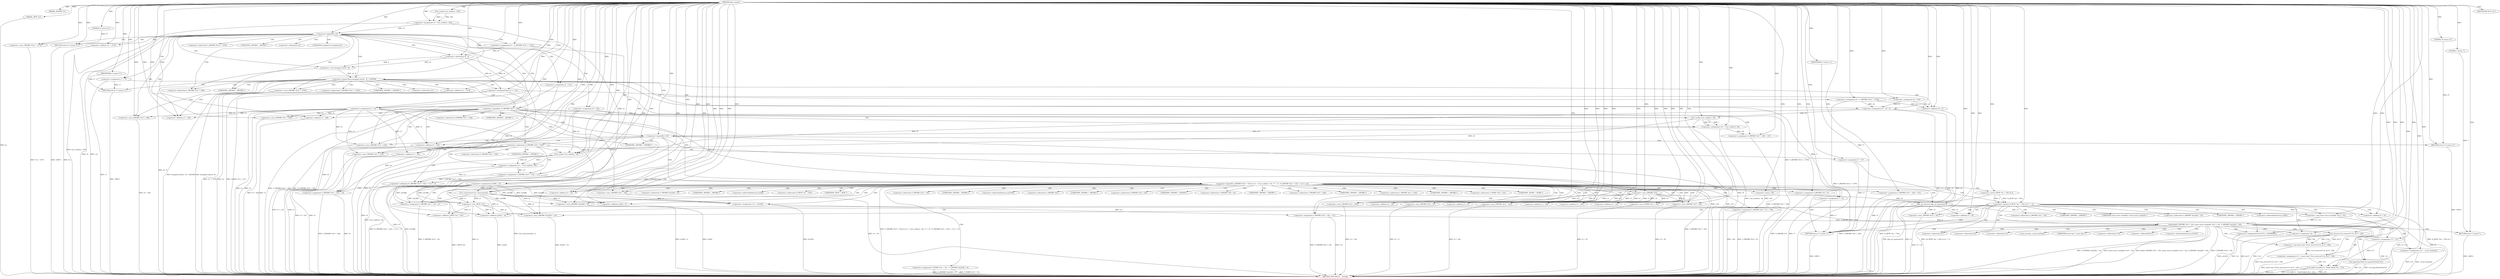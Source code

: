 digraph tftp_connect {  
"1000114" [label = "(METHOD,tftp_connect)" ]
"1000405" [label = "(METHOD_RETURN,int __fastcall)" ]
"1000115" [label = "(PARAM,_DWORD *a1)" ]
"1000116" [label = "(PARAM,_BYTE *a2)" ]
"1000131" [label = "(<operator>.assignment,v4 = Curl_ccalloc(1, 336))" ]
"1000133" [label = "(Curl_ccalloc,Curl_ccalloc(1, 336))" ]
"1000136" [label = "(<operator>.assignment,a1[188] = v4)" ]
"1000142" [label = "(<operator>.logicalNot,!v4)" ]
"1000144" [label = "(RETURN,return 27;,return 27;)" ]
"1000145" [label = "(LITERAL,27,return 27;)" ]
"1000146" [label = "(<operator>.assignment,v5 = v4)" ]
"1000149" [label = "(<operator>.assignment,v6 = *(_DWORD *)(*a1 + 1576))" ]
"1000152" [label = "(<operator>.cast,(_DWORD *)(*a1 + 1576))" ]
"1000154" [label = "(<operator>.addition,*a1 + 1576)" ]
"1000159" [label = "(IDENTIFIER,v6,if ( v6 ))" ]
"1000161" [label = "(<operator>.assignment,v7 = 71)" ]
"1000165" [label = "(<operator>.greaterThan,(unsigned int)(v6 - 8) > 0xFFB0)" ]
"1000166" [label = "(<operator>.cast,(unsigned int)(v6 - 8))" ]
"1000168" [label = "(<operator>.subtraction,v6 - 8)" ]
"1000172" [label = "(RETURN,return v7;,return v7;)" ]
"1000173" [label = "(IDENTIFIER,v7,return v7;)" ]
"1000174" [label = "(<operator>.assignment,v8 = *(_DWORD *)(*a1 + 1576))" ]
"1000177" [label = "(<operator>.cast,(_DWORD *)(*a1 + 1576))" ]
"1000179" [label = "(<operator>.addition,*a1 + 1576)" ]
"1000184" [label = "(<operator>.lessEqualsThan,v6 <= 512)" ]
"1000187" [label = "(<operator>.assignment,v8 = 512)" ]
"1000190" [label = "(<operator>.assignment,v9 = v8 + 4)" ]
"1000192" [label = "(<operator>.addition,v8 + 4)" ]
"1000197" [label = "(<operator>.assignment,v9 = 516)" ]
"1000200" [label = "(<operator>.assignment,v6 = 512)" ]
"1000204" [label = "(<operator>.logicalNot,!*(_DWORD *)(v5 + 328))" ]
"1000206" [label = "(<operator>.cast,(_DWORD *)(v5 + 328))" ]
"1000208" [label = "(<operator>.addition,v5 + 328)" ]
"1000212" [label = "(<operator>.assignment,v10 = Curl_ccalloc(1, v9))" ]
"1000214" [label = "(Curl_ccalloc,Curl_ccalloc(1, v9))" ]
"1000217" [label = "(<operator>.assignment,*(_DWORD *)(v5 + 328) = v10)" ]
"1000219" [label = "(<operator>.cast,(_DWORD *)(v5 + 328))" ]
"1000221" [label = "(<operator>.addition,v5 + 328)" ]
"1000226" [label = "(<operator>.logicalNot,!v10)" ]
"1000228" [label = "(RETURN,return 27;,return 27;)" ]
"1000229" [label = "(LITERAL,27,return 27;)" ]
"1000231" [label = "(<operator>.logicalOr,*(_DWORD *)(v5 + 332) || (v11 = Curl_ccalloc(1, v9), v7 = 27, (*(_DWORD *)(v5 + 332) = v11) != 0))" ]
"1000233" [label = "(<operator>.cast,(_DWORD *)(v5 + 332))" ]
"1000235" [label = "(<operator>.addition,v5 + 332)" ]
"1000239" [label = "(<operator>.assignment,v11 = Curl_ccalloc(1, v9))" ]
"1000241" [label = "(Curl_ccalloc,Curl_ccalloc(1, v9))" ]
"1000245" [label = "(<operator>.assignment,v7 = 27)" ]
"1000248" [label = "(<operator>.notEquals,(*(_DWORD *)(v5 + 332) = v11) != 0)" ]
"1000249" [label = "(<operator>.assignment,*(_DWORD *)(v5 + 332) = v11)" ]
"1000251" [label = "(<operator>.cast,(_DWORD *)(v5 + 332))" ]
"1000253" [label = "(<operator>.addition,v5 + 332)" ]
"1000259" [label = "(Curl_conncontrol,Curl_conncontrol(a1, 1))" ]
"1000262" [label = "(<operator>.assignment,*(_DWORD *)(v5 + 16) = a1)" ]
"1000264" [label = "(<operator>.cast,(_DWORD *)(v5 + 16))" ]
"1000266" [label = "(<operator>.addition,v5 + 16)" ]
"1000270" [label = "(<operator>.assignment,v7 = 0)" ]
"1000273" [label = "(<operator>.assignment,v12 = a1[105])" ]
"1000278" [label = "(<operator>.assignment,*(_DWORD *)v5 = 0)" ]
"1000280" [label = "(<operator>.cast,(_DWORD *)v5)" ]
"1000284" [label = "(<operator>.assignment,*(_DWORD *)(v5 + 20) = v12)" ]
"1000286" [label = "(<operator>.cast,(_DWORD *)(v5 + 20))" ]
"1000288" [label = "(<operator>.addition,v5 + 20)" ]
"1000292" [label = "(<operator>.assignment,*(_DWORD *)(v5 + 8) = -100)" ]
"1000294" [label = "(<operator>.cast,(_DWORD *)(v5 + 8))" ]
"1000296" [label = "(<operator>.addition,v5 + 8)" ]
"1000299" [label = "(<operator>.minus,-100)" ]
"1000301" [label = "(<operator>.assignment,*(_DWORD *)(v5 + 320) = 512)" ]
"1000303" [label = "(<operator>.cast,(_DWORD *)(v5 + 320))" ]
"1000305" [label = "(<operator>.addition,v5 + 320)" ]
"1000309" [label = "(<operator>.assignment,*(_DWORD *)(v5 + 324) = v6)" ]
"1000311" [label = "(<operator>.cast,(_DWORD *)(v5 + 324))" ]
"1000313" [label = "(<operator>.addition,v5 + 324)" ]
"1000317" [label = "(<operator>.assignment,*(_WORD *)(v5 + 52) = *(_DWORD *)(a1[20] + 4))" ]
"1000319" [label = "(<operator>.cast,(_WORD *)(v5 + 52))" ]
"1000321" [label = "(<operator>.addition,v5 + 52)" ]
"1000325" [label = "(<operator>.cast,(_DWORD *)(a1[20] + 4))" ]
"1000327" [label = "(<operator>.addition,a1[20] + 4)" ]
"1000332" [label = "(tftp_set_timeouts,tftp_set_timeouts(v5))" ]
"1000335" [label = "(<operator>.equals,(*((_BYTE *)a1 + 591) & 2) == 0)" ]
"1000336" [label = "(<operator>.and,*((_BYTE *)a1 + 591) & 2)" ]
"1000338" [label = "(<operator>.addition,(_BYTE *)a1 + 591)" ]
"1000339" [label = "(<operator>.cast,(_BYTE *)a1)" ]
"1000347" [label = "(bind,bind(*(_DWORD *)(v5 + 20), (const struct sockaddr *)(v5 + 52), *(_DWORD *)(a1[20] + 16)))" ]
"1000349" [label = "(<operator>.cast,(_DWORD *)(v5 + 20))" ]
"1000351" [label = "(<operator>.addition,v5 + 20)" ]
"1000354" [label = "(<operator>.cast,(const struct sockaddr *)(v5 + 52))" ]
"1000356" [label = "(<operator>.addition,v5 + 52)" ]
"1000360" [label = "(<operator>.cast,(_DWORD *)(a1[20] + 16))" ]
"1000362" [label = "(<operator>.addition,a1[20] + 16)" ]
"1000368" [label = "(<operator>.assignment,v13 = *a1)" ]
"1000372" [label = "(<operator>.assignment,v14 = _errno_location())" ]
"1000375" [label = "(<operator>.assignment,v15 = (const char *)Curl_strerror(*v14, &v17, 128))" ]
"1000377" [label = "(<operator>.cast,(const char *)Curl_strerror(*v14, &v17, 128))" ]
"1000379" [label = "(Curl_strerror,Curl_strerror(*v14, &v17, 128))" ]
"1000385" [label = "(Curl_failf,Curl_failf(v13, \"bind() failed; %s\", v15))" ]
"1000389" [label = "(RETURN,return 7;,return 7;)" ]
"1000390" [label = "(LITERAL,7,return 7;)" ]
"1000391" [label = "(<operators>.assignmentOr,a1[147] |= 0x2000000u)" ]
"1000396" [label = "(Curl_pgrsStartNow,Curl_pgrsStartNow(*a1))" ]
"1000399" [label = "(<operator>.assignment,*a2 = 1)" ]
"1000403" [label = "(RETURN,return v7;,return v7;)" ]
"1000404" [label = "(IDENTIFIER,v7,return v7;)" ]
"1000151" [label = "(<operator>.indirection,*(_DWORD *)(*a1 + 1576))" ]
"1000153" [label = "(UNKNOWN,_DWORD *,_DWORD *)" ]
"1000155" [label = "(<operator>.indirection,*a1)" ]
"1000167" [label = "(UNKNOWN,unsigned int,unsigned int)" ]
"1000176" [label = "(<operator>.indirection,*(_DWORD *)(*a1 + 1576))" ]
"1000178" [label = "(UNKNOWN,_DWORD *,_DWORD *)" ]
"1000180" [label = "(<operator>.indirection,*a1)" ]
"1000205" [label = "(<operator>.indirection,*(_DWORD *)(v5 + 328))" ]
"1000207" [label = "(UNKNOWN,_DWORD *,_DWORD *)" ]
"1000218" [label = "(<operator>.indirection,*(_DWORD *)(v5 + 328))" ]
"1000220" [label = "(UNKNOWN,_DWORD *,_DWORD *)" ]
"1000232" [label = "(<operator>.indirection,*(_DWORD *)(v5 + 332))" ]
"1000234" [label = "(UNKNOWN,_DWORD *,_DWORD *)" ]
"1000250" [label = "(<operator>.indirection,*(_DWORD *)(v5 + 332))" ]
"1000252" [label = "(UNKNOWN,_DWORD *,_DWORD *)" ]
"1000263" [label = "(<operator>.indirection,*(_DWORD *)(v5 + 16))" ]
"1000265" [label = "(UNKNOWN,_DWORD *,_DWORD *)" ]
"1000275" [label = "(<operator>.indirectIndexAccess,a1[105])" ]
"1000279" [label = "(<operator>.indirection,*(_DWORD *)v5)" ]
"1000281" [label = "(UNKNOWN,_DWORD *,_DWORD *)" ]
"1000285" [label = "(<operator>.indirection,*(_DWORD *)(v5 + 20))" ]
"1000287" [label = "(UNKNOWN,_DWORD *,_DWORD *)" ]
"1000293" [label = "(<operator>.indirection,*(_DWORD *)(v5 + 8))" ]
"1000295" [label = "(UNKNOWN,_DWORD *,_DWORD *)" ]
"1000302" [label = "(<operator>.indirection,*(_DWORD *)(v5 + 320))" ]
"1000304" [label = "(UNKNOWN,_DWORD *,_DWORD *)" ]
"1000310" [label = "(<operator>.indirection,*(_DWORD *)(v5 + 324))" ]
"1000312" [label = "(UNKNOWN,_DWORD *,_DWORD *)" ]
"1000318" [label = "(<operator>.indirection,*(_WORD *)(v5 + 52))" ]
"1000320" [label = "(UNKNOWN,_WORD *,_WORD *)" ]
"1000324" [label = "(<operator>.indirection,*(_DWORD *)(a1[20] + 4))" ]
"1000326" [label = "(UNKNOWN,_DWORD *,_DWORD *)" ]
"1000328" [label = "(<operator>.indirectIndexAccess,a1[20])" ]
"1000337" [label = "(<operator>.indirection,*((_BYTE *)a1 + 591))" ]
"1000340" [label = "(UNKNOWN,_BYTE *,_BYTE *)" ]
"1000348" [label = "(<operator>.indirection,*(_DWORD *)(v5 + 20))" ]
"1000350" [label = "(UNKNOWN,_DWORD *,_DWORD *)" ]
"1000355" [label = "(UNKNOWN,const struct sockaddr *,const struct sockaddr *)" ]
"1000359" [label = "(<operator>.indirection,*(_DWORD *)(a1[20] + 16))" ]
"1000361" [label = "(UNKNOWN,_DWORD *,_DWORD *)" ]
"1000363" [label = "(<operator>.indirectIndexAccess,a1[20])" ]
"1000370" [label = "(<operator>.indirection,*a1)" ]
"1000374" [label = "(_errno_location,_errno_location())" ]
"1000378" [label = "(UNKNOWN,const char *,const char *)" ]
"1000380" [label = "(<operator>.indirection,*v14)" ]
"1000382" [label = "(<operator>.addressOf,&v17)" ]
"1000392" [label = "(<operator>.indirectIndexAccess,a1[147])" ]
"1000397" [label = "(<operator>.indirection,*a1)" ]
"1000400" [label = "(<operator>.indirection,*a2)" ]
  "1000335" -> "1000405"  [ label = "DDG: (*((_BYTE *)a1 + 591) & 2) == 0"] 
  "1000292" -> "1000405"  [ label = "DDG: *(_DWORD *)(v5 + 8)"] 
  "1000206" -> "1000405"  [ label = "DDG: v5 + 328"] 
  "1000325" -> "1000405"  [ label = "DDG: a1[20] + 4"] 
  "1000241" -> "1000405"  [ label = "DDG: v9"] 
  "1000217" -> "1000405"  [ label = "DDG: *(_DWORD *)(v5 + 328)"] 
  "1000142" -> "1000405"  [ label = "DDG: v4"] 
  "1000372" -> "1000405"  [ label = "DDG: _errno_location()"] 
  "1000204" -> "1000405"  [ label = "DDG: *(_DWORD *)(v5 + 328)"] 
  "1000347" -> "1000405"  [ label = "DDG: *(_DWORD *)(v5 + 20)"] 
  "1000309" -> "1000405"  [ label = "DDG: v6"] 
  "1000190" -> "1000405"  [ label = "DDG: v9"] 
  "1000165" -> "1000405"  [ label = "DDG: (unsigned int)(v6 - 8)"] 
  "1000259" -> "1000405"  [ label = "DDG: Curl_conncontrol(a1, 1)"] 
  "1000319" -> "1000405"  [ label = "DDG: v5 + 52"] 
  "1000336" -> "1000405"  [ label = "DDG: *((_BYTE *)a1 + 591)"] 
  "1000349" -> "1000405"  [ label = "DDG: v5 + 20"] 
  "1000142" -> "1000405"  [ label = "DDG: !v4"] 
  "1000184" -> "1000405"  [ label = "DDG: v6 <= 512"] 
  "1000245" -> "1000405"  [ label = "DDG: v7"] 
  "1000311" -> "1000405"  [ label = "DDG: v5 + 324"] 
  "1000391" -> "1000405"  [ label = "DDG: a1[147]"] 
  "1000219" -> "1000405"  [ label = "DDG: v5 + 328"] 
  "1000379" -> "1000405"  [ label = "DDG: *v14"] 
  "1000249" -> "1000405"  [ label = "DDG: v11"] 
  "1000136" -> "1000405"  [ label = "DDG: a1[188]"] 
  "1000354" -> "1000405"  [ label = "DDG: v5 + 52"] 
  "1000294" -> "1000405"  [ label = "DDG: v5 + 8"] 
  "1000379" -> "1000405"  [ label = "DDG: &v17"] 
  "1000368" -> "1000405"  [ label = "DDG: *a1"] 
  "1000212" -> "1000405"  [ label = "DDG: Curl_ccalloc(1, v9)"] 
  "1000264" -> "1000405"  [ label = "DDG: v5 + 16"] 
  "1000226" -> "1000405"  [ label = "DDG: v10"] 
  "1000399" -> "1000405"  [ label = "DDG: *a2"] 
  "1000226" -> "1000405"  [ label = "DDG: !v10"] 
  "1000239" -> "1000405"  [ label = "DDG: Curl_ccalloc(1, v9)"] 
  "1000301" -> "1000405"  [ label = "DDG: *(_DWORD *)(v5 + 320)"] 
  "1000131" -> "1000405"  [ label = "DDG: Curl_ccalloc(1, 336)"] 
  "1000339" -> "1000405"  [ label = "DDG: a1"] 
  "1000179" -> "1000405"  [ label = "DDG: *a1"] 
  "1000204" -> "1000405"  [ label = "DDG: !*(_DWORD *)(v5 + 328)"] 
  "1000146" -> "1000405"  [ label = "DDG: v4"] 
  "1000251" -> "1000405"  [ label = "DDG: v5 + 332"] 
  "1000309" -> "1000405"  [ label = "DDG: *(_DWORD *)(v5 + 324)"] 
  "1000146" -> "1000405"  [ label = "DDG: v5"] 
  "1000235" -> "1000405"  [ label = "DDG: v5"] 
  "1000154" -> "1000405"  [ label = "DDG: *a1"] 
  "1000116" -> "1000405"  [ label = "DDG: a2"] 
  "1000385" -> "1000405"  [ label = "DDG: Curl_failf(v13, \"bind() failed; %s\", v15)"] 
  "1000270" -> "1000405"  [ label = "DDG: v7"] 
  "1000262" -> "1000405"  [ label = "DDG: *(_DWORD *)(v5 + 16)"] 
  "1000286" -> "1000405"  [ label = "DDG: v5 + 20"] 
  "1000231" -> "1000405"  [ label = "DDG: *(_DWORD *)(v5 + 332)"] 
  "1000184" -> "1000405"  [ label = "DDG: v6"] 
  "1000347" -> "1000405"  [ label = "DDG: *(_DWORD *)(a1[20] + 16)"] 
  "1000221" -> "1000405"  [ label = "DDG: v5"] 
  "1000192" -> "1000405"  [ label = "DDG: v8"] 
  "1000278" -> "1000405"  [ label = "DDG: *(_DWORD *)v5"] 
  "1000273" -> "1000405"  [ label = "DDG: a1[105]"] 
  "1000377" -> "1000405"  [ label = "DDG: Curl_strerror(*v14, &v17, 128)"] 
  "1000248" -> "1000405"  [ label = "DDG: (*(_DWORD *)(v5 + 332) = v11) != 0"] 
  "1000284" -> "1000405"  [ label = "DDG: v12"] 
  "1000197" -> "1000405"  [ label = "DDG: v9"] 
  "1000332" -> "1000405"  [ label = "DDG: tftp_set_timeouts(v5)"] 
  "1000231" -> "1000405"  [ label = "DDG: *(_DWORD *)(v5 + 332) || (v11 = Curl_ccalloc(1, v9), v7 = 27, (*(_DWORD *)(v5 + 332) = v11) != 0)"] 
  "1000385" -> "1000405"  [ label = "DDG: v15"] 
  "1000190" -> "1000405"  [ label = "DDG: v8 + 4"] 
  "1000327" -> "1000405"  [ label = "DDG: a1[20]"] 
  "1000335" -> "1000405"  [ label = "DDG: *((_BYTE *)a1 + 591) & 2"] 
  "1000200" -> "1000405"  [ label = "DDG: v6"] 
  "1000375" -> "1000405"  [ label = "DDG: (const char *)Curl_strerror(*v14, &v17, 128)"] 
  "1000174" -> "1000405"  [ label = "DDG: *(_DWORD *)(*a1 + 1576)"] 
  "1000292" -> "1000405"  [ label = "DDG: -100"] 
  "1000168" -> "1000405"  [ label = "DDG: v6"] 
  "1000338" -> "1000405"  [ label = "DDG: (_BYTE *)a1"] 
  "1000396" -> "1000405"  [ label = "DDG: Curl_pgrsStartNow(*a1)"] 
  "1000177" -> "1000405"  [ label = "DDG: *a1 + 1576"] 
  "1000347" -> "1000405"  [ label = "DDG: (const struct sockaddr *)(v5 + 52)"] 
  "1000347" -> "1000405"  [ label = "DDG: bind(*(_DWORD *)(v5 + 20), (const struct sockaddr *)(v5 + 52), *(_DWORD *)(a1[20] + 16))"] 
  "1000362" -> "1000405"  [ label = "DDG: a1[20]"] 
  "1000214" -> "1000405"  [ label = "DDG: v9"] 
  "1000396" -> "1000405"  [ label = "DDG: *a1"] 
  "1000303" -> "1000405"  [ label = "DDG: v5 + 320"] 
  "1000356" -> "1000405"  [ label = "DDG: v5"] 
  "1000253" -> "1000405"  [ label = "DDG: v5"] 
  "1000317" -> "1000405"  [ label = "DDG: *(_WORD *)(v5 + 52)"] 
  "1000372" -> "1000405"  [ label = "DDG: v14"] 
  "1000152" -> "1000405"  [ label = "DDG: *a1 + 1576"] 
  "1000317" -> "1000405"  [ label = "DDG: *(_DWORD *)(a1[20] + 4)"] 
  "1000166" -> "1000405"  [ label = "DDG: v6 - 8"] 
  "1000360" -> "1000405"  [ label = "DDG: a1[20] + 16"] 
  "1000385" -> "1000405"  [ label = "DDG: v13"] 
  "1000165" -> "1000405"  [ label = "DDG: (unsigned int)(v6 - 8) > 0xFFB0"] 
  "1000161" -> "1000405"  [ label = "DDG: v7"] 
  "1000149" -> "1000405"  [ label = "DDG: *(_DWORD *)(*a1 + 1576)"] 
  "1000233" -> "1000405"  [ label = "DDG: v5 + 332"] 
  "1000284" -> "1000405"  [ label = "DDG: *(_DWORD *)(v5 + 20)"] 
  "1000332" -> "1000405"  [ label = "DDG: v5"] 
  "1000389" -> "1000405"  [ label = "DDG: <RET>"] 
  "1000403" -> "1000405"  [ label = "DDG: <RET>"] 
  "1000144" -> "1000405"  [ label = "DDG: <RET>"] 
  "1000172" -> "1000405"  [ label = "DDG: <RET>"] 
  "1000228" -> "1000405"  [ label = "DDG: <RET>"] 
  "1000114" -> "1000115"  [ label = "DDG: "] 
  "1000114" -> "1000116"  [ label = "DDG: "] 
  "1000133" -> "1000131"  [ label = "DDG: 1"] 
  "1000133" -> "1000131"  [ label = "DDG: 336"] 
  "1000114" -> "1000131"  [ label = "DDG: "] 
  "1000114" -> "1000133"  [ label = "DDG: "] 
  "1000131" -> "1000136"  [ label = "DDG: v4"] 
  "1000114" -> "1000136"  [ label = "DDG: "] 
  "1000114" -> "1000142"  [ label = "DDG: "] 
  "1000131" -> "1000142"  [ label = "DDG: v4"] 
  "1000145" -> "1000144"  [ label = "DDG: 27"] 
  "1000114" -> "1000144"  [ label = "DDG: "] 
  "1000114" -> "1000145"  [ label = "DDG: "] 
  "1000142" -> "1000146"  [ label = "DDG: v4"] 
  "1000114" -> "1000146"  [ label = "DDG: "] 
  "1000114" -> "1000149"  [ label = "DDG: "] 
  "1000114" -> "1000152"  [ label = "DDG: "] 
  "1000114" -> "1000154"  [ label = "DDG: "] 
  "1000114" -> "1000159"  [ label = "DDG: "] 
  "1000114" -> "1000161"  [ label = "DDG: "] 
  "1000166" -> "1000165"  [ label = "DDG: v6 - 8"] 
  "1000168" -> "1000166"  [ label = "DDG: v6"] 
  "1000168" -> "1000166"  [ label = "DDG: 8"] 
  "1000149" -> "1000168"  [ label = "DDG: v6"] 
  "1000114" -> "1000168"  [ label = "DDG: "] 
  "1000114" -> "1000165"  [ label = "DDG: "] 
  "1000173" -> "1000172"  [ label = "DDG: v7"] 
  "1000161" -> "1000172"  [ label = "DDG: v7"] 
  "1000114" -> "1000173"  [ label = "DDG: "] 
  "1000114" -> "1000174"  [ label = "DDG: "] 
  "1000114" -> "1000177"  [ label = "DDG: "] 
  "1000114" -> "1000179"  [ label = "DDG: "] 
  "1000168" -> "1000184"  [ label = "DDG: v6"] 
  "1000114" -> "1000184"  [ label = "DDG: "] 
  "1000114" -> "1000187"  [ label = "DDG: "] 
  "1000187" -> "1000190"  [ label = "DDG: v8"] 
  "1000174" -> "1000190"  [ label = "DDG: v8"] 
  "1000114" -> "1000190"  [ label = "DDG: "] 
  "1000187" -> "1000192"  [ label = "DDG: v8"] 
  "1000174" -> "1000192"  [ label = "DDG: v8"] 
  "1000114" -> "1000192"  [ label = "DDG: "] 
  "1000114" -> "1000197"  [ label = "DDG: "] 
  "1000114" -> "1000200"  [ label = "DDG: "] 
  "1000146" -> "1000206"  [ label = "DDG: v5"] 
  "1000114" -> "1000206"  [ label = "DDG: "] 
  "1000146" -> "1000208"  [ label = "DDG: v5"] 
  "1000114" -> "1000208"  [ label = "DDG: "] 
  "1000214" -> "1000212"  [ label = "DDG: 1"] 
  "1000214" -> "1000212"  [ label = "DDG: v9"] 
  "1000114" -> "1000212"  [ label = "DDG: "] 
  "1000114" -> "1000214"  [ label = "DDG: "] 
  "1000190" -> "1000214"  [ label = "DDG: v9"] 
  "1000197" -> "1000214"  [ label = "DDG: v9"] 
  "1000212" -> "1000217"  [ label = "DDG: v10"] 
  "1000114" -> "1000217"  [ label = "DDG: "] 
  "1000114" -> "1000219"  [ label = "DDG: "] 
  "1000146" -> "1000219"  [ label = "DDG: v5"] 
  "1000114" -> "1000221"  [ label = "DDG: "] 
  "1000146" -> "1000221"  [ label = "DDG: v5"] 
  "1000114" -> "1000226"  [ label = "DDG: "] 
  "1000212" -> "1000226"  [ label = "DDG: v10"] 
  "1000229" -> "1000228"  [ label = "DDG: 27"] 
  "1000114" -> "1000228"  [ label = "DDG: "] 
  "1000114" -> "1000229"  [ label = "DDG: "] 
  "1000249" -> "1000231"  [ label = "DDG: *(_DWORD *)(v5 + 332)"] 
  "1000114" -> "1000233"  [ label = "DDG: "] 
  "1000146" -> "1000233"  [ label = "DDG: v5"] 
  "1000114" -> "1000235"  [ label = "DDG: "] 
  "1000146" -> "1000235"  [ label = "DDG: v5"] 
  "1000241" -> "1000239"  [ label = "DDG: 1"] 
  "1000241" -> "1000239"  [ label = "DDG: v9"] 
  "1000114" -> "1000239"  [ label = "DDG: "] 
  "1000114" -> "1000241"  [ label = "DDG: "] 
  "1000190" -> "1000241"  [ label = "DDG: v9"] 
  "1000197" -> "1000241"  [ label = "DDG: v9"] 
  "1000214" -> "1000241"  [ label = "DDG: v9"] 
  "1000114" -> "1000245"  [ label = "DDG: "] 
  "1000249" -> "1000248"  [ label = "DDG: *(_DWORD *)(v5 + 332)"] 
  "1000239" -> "1000248"  [ label = "DDG: v11"] 
  "1000114" -> "1000248"  [ label = "DDG: "] 
  "1000114" -> "1000251"  [ label = "DDG: "] 
  "1000146" -> "1000251"  [ label = "DDG: v5"] 
  "1000114" -> "1000253"  [ label = "DDG: "] 
  "1000146" -> "1000253"  [ label = "DDG: v5"] 
  "1000239" -> "1000249"  [ label = "DDG: v11"] 
  "1000114" -> "1000249"  [ label = "DDG: "] 
  "1000136" -> "1000259"  [ label = "DDG: a1[188]"] 
  "1000114" -> "1000259"  [ label = "DDG: "] 
  "1000259" -> "1000262"  [ label = "DDG: a1"] 
  "1000136" -> "1000262"  [ label = "DDG: a1[188]"] 
  "1000114" -> "1000262"  [ label = "DDG: "] 
  "1000114" -> "1000264"  [ label = "DDG: "] 
  "1000146" -> "1000264"  [ label = "DDG: v5"] 
  "1000114" -> "1000266"  [ label = "DDG: "] 
  "1000146" -> "1000266"  [ label = "DDG: v5"] 
  "1000114" -> "1000270"  [ label = "DDG: "] 
  "1000259" -> "1000273"  [ label = "DDG: a1"] 
  "1000136" -> "1000273"  [ label = "DDG: a1[188]"] 
  "1000114" -> "1000273"  [ label = "DDG: "] 
  "1000114" -> "1000278"  [ label = "DDG: "] 
  "1000114" -> "1000280"  [ label = "DDG: "] 
  "1000146" -> "1000280"  [ label = "DDG: v5"] 
  "1000273" -> "1000284"  [ label = "DDG: v12"] 
  "1000114" -> "1000284"  [ label = "DDG: "] 
  "1000280" -> "1000286"  [ label = "DDG: v5"] 
  "1000114" -> "1000286"  [ label = "DDG: "] 
  "1000280" -> "1000288"  [ label = "DDG: v5"] 
  "1000114" -> "1000288"  [ label = "DDG: "] 
  "1000299" -> "1000292"  [ label = "DDG: 100"] 
  "1000114" -> "1000294"  [ label = "DDG: "] 
  "1000280" -> "1000294"  [ label = "DDG: v5"] 
  "1000114" -> "1000296"  [ label = "DDG: "] 
  "1000280" -> "1000296"  [ label = "DDG: v5"] 
  "1000114" -> "1000299"  [ label = "DDG: "] 
  "1000114" -> "1000301"  [ label = "DDG: "] 
  "1000114" -> "1000303"  [ label = "DDG: "] 
  "1000280" -> "1000303"  [ label = "DDG: v5"] 
  "1000114" -> "1000305"  [ label = "DDG: "] 
  "1000280" -> "1000305"  [ label = "DDG: v5"] 
  "1000184" -> "1000309"  [ label = "DDG: v6"] 
  "1000200" -> "1000309"  [ label = "DDG: v6"] 
  "1000114" -> "1000309"  [ label = "DDG: "] 
  "1000114" -> "1000311"  [ label = "DDG: "] 
  "1000280" -> "1000311"  [ label = "DDG: v5"] 
  "1000114" -> "1000313"  [ label = "DDG: "] 
  "1000280" -> "1000313"  [ label = "DDG: v5"] 
  "1000114" -> "1000319"  [ label = "DDG: "] 
  "1000280" -> "1000319"  [ label = "DDG: v5"] 
  "1000114" -> "1000321"  [ label = "DDG: "] 
  "1000280" -> "1000321"  [ label = "DDG: v5"] 
  "1000259" -> "1000325"  [ label = "DDG: a1"] 
  "1000136" -> "1000325"  [ label = "DDG: a1[188]"] 
  "1000114" -> "1000325"  [ label = "DDG: "] 
  "1000259" -> "1000327"  [ label = "DDG: a1"] 
  "1000136" -> "1000327"  [ label = "DDG: a1[188]"] 
  "1000114" -> "1000327"  [ label = "DDG: "] 
  "1000114" -> "1000332"  [ label = "DDG: "] 
  "1000280" -> "1000332"  [ label = "DDG: v5"] 
  "1000336" -> "1000335"  [ label = "DDG: *((_BYTE *)a1 + 591)"] 
  "1000336" -> "1000335"  [ label = "DDG: 2"] 
  "1000339" -> "1000338"  [ label = "DDG: a1"] 
  "1000136" -> "1000339"  [ label = "DDG: a1[188]"] 
  "1000114" -> "1000339"  [ label = "DDG: "] 
  "1000259" -> "1000339"  [ label = "DDG: a1"] 
  "1000114" -> "1000338"  [ label = "DDG: "] 
  "1000114" -> "1000336"  [ label = "DDG: "] 
  "1000114" -> "1000335"  [ label = "DDG: "] 
  "1000284" -> "1000347"  [ label = "DDG: *(_DWORD *)(v5 + 20)"] 
  "1000332" -> "1000349"  [ label = "DDG: v5"] 
  "1000114" -> "1000349"  [ label = "DDG: "] 
  "1000332" -> "1000351"  [ label = "DDG: v5"] 
  "1000114" -> "1000351"  [ label = "DDG: "] 
  "1000354" -> "1000347"  [ label = "DDG: v5 + 52"] 
  "1000114" -> "1000354"  [ label = "DDG: "] 
  "1000332" -> "1000354"  [ label = "DDG: v5"] 
  "1000114" -> "1000356"  [ label = "DDG: "] 
  "1000332" -> "1000356"  [ label = "DDG: v5"] 
  "1000339" -> "1000360"  [ label = "DDG: a1"] 
  "1000259" -> "1000360"  [ label = "DDG: a1"] 
  "1000136" -> "1000360"  [ label = "DDG: a1[188]"] 
  "1000114" -> "1000360"  [ label = "DDG: "] 
  "1000339" -> "1000362"  [ label = "DDG: a1"] 
  "1000259" -> "1000362"  [ label = "DDG: a1"] 
  "1000136" -> "1000362"  [ label = "DDG: a1[188]"] 
  "1000114" -> "1000362"  [ label = "DDG: "] 
  "1000114" -> "1000368"  [ label = "DDG: "] 
  "1000114" -> "1000372"  [ label = "DDG: "] 
  "1000377" -> "1000375"  [ label = "DDG: Curl_strerror(*v14, &v17, 128)"] 
  "1000114" -> "1000375"  [ label = "DDG: "] 
  "1000379" -> "1000377"  [ label = "DDG: *v14"] 
  "1000379" -> "1000377"  [ label = "DDG: &v17"] 
  "1000379" -> "1000377"  [ label = "DDG: 128"] 
  "1000114" -> "1000379"  [ label = "DDG: "] 
  "1000368" -> "1000385"  [ label = "DDG: v13"] 
  "1000114" -> "1000385"  [ label = "DDG: "] 
  "1000375" -> "1000385"  [ label = "DDG: v15"] 
  "1000390" -> "1000389"  [ label = "DDG: 7"] 
  "1000114" -> "1000389"  [ label = "DDG: "] 
  "1000114" -> "1000390"  [ label = "DDG: "] 
  "1000114" -> "1000391"  [ label = "DDG: "] 
  "1000339" -> "1000391"  [ label = "DDG: a1"] 
  "1000114" -> "1000399"  [ label = "DDG: "] 
  "1000404" -> "1000403"  [ label = "DDG: v7"] 
  "1000245" -> "1000403"  [ label = "DDG: v7"] 
  "1000270" -> "1000403"  [ label = "DDG: v7"] 
  "1000161" -> "1000403"  [ label = "DDG: v7"] 
  "1000114" -> "1000404"  [ label = "DDG: "] 
  "1000142" -> "1000144"  [ label = "CDG: "] 
  "1000142" -> "1000155"  [ label = "CDG: "] 
  "1000142" -> "1000154"  [ label = "CDG: "] 
  "1000142" -> "1000153"  [ label = "CDG: "] 
  "1000142" -> "1000152"  [ label = "CDG: "] 
  "1000142" -> "1000151"  [ label = "CDG: "] 
  "1000142" -> "1000149"  [ label = "CDG: "] 
  "1000142" -> "1000146"  [ label = "CDG: "] 
  "1000142" -> "1000168"  [ label = "CDG: "] 
  "1000142" -> "1000167"  [ label = "CDG: "] 
  "1000142" -> "1000166"  [ label = "CDG: "] 
  "1000142" -> "1000165"  [ label = "CDG: "] 
  "1000142" -> "1000161"  [ label = "CDG: "] 
  "1000142" -> "1000208"  [ label = "CDG: "] 
  "1000142" -> "1000207"  [ label = "CDG: "] 
  "1000142" -> "1000206"  [ label = "CDG: "] 
  "1000142" -> "1000205"  [ label = "CDG: "] 
  "1000142" -> "1000204"  [ label = "CDG: "] 
  "1000142" -> "1000200"  [ label = "CDG: "] 
  "1000142" -> "1000197"  [ label = "CDG: "] 
  "1000165" -> "1000176"  [ label = "CDG: "] 
  "1000165" -> "1000174"  [ label = "CDG: "] 
  "1000165" -> "1000172"  [ label = "CDG: "] 
  "1000165" -> "1000192"  [ label = "CDG: "] 
  "1000165" -> "1000190"  [ label = "CDG: "] 
  "1000165" -> "1000184"  [ label = "CDG: "] 
  "1000165" -> "1000180"  [ label = "CDG: "] 
  "1000165" -> "1000179"  [ label = "CDG: "] 
  "1000165" -> "1000178"  [ label = "CDG: "] 
  "1000165" -> "1000177"  [ label = "CDG: "] 
  "1000165" -> "1000208"  [ label = "CDG: "] 
  "1000165" -> "1000207"  [ label = "CDG: "] 
  "1000165" -> "1000206"  [ label = "CDG: "] 
  "1000165" -> "1000205"  [ label = "CDG: "] 
  "1000165" -> "1000204"  [ label = "CDG: "] 
  "1000184" -> "1000187"  [ label = "CDG: "] 
  "1000204" -> "1000221"  [ label = "CDG: "] 
  "1000204" -> "1000220"  [ label = "CDG: "] 
  "1000204" -> "1000219"  [ label = "CDG: "] 
  "1000204" -> "1000218"  [ label = "CDG: "] 
  "1000204" -> "1000217"  [ label = "CDG: "] 
  "1000204" -> "1000214"  [ label = "CDG: "] 
  "1000204" -> "1000212"  [ label = "CDG: "] 
  "1000204" -> "1000235"  [ label = "CDG: "] 
  "1000204" -> "1000234"  [ label = "CDG: "] 
  "1000204" -> "1000233"  [ label = "CDG: "] 
  "1000204" -> "1000232"  [ label = "CDG: "] 
  "1000204" -> "1000231"  [ label = "CDG: "] 
  "1000204" -> "1000226"  [ label = "CDG: "] 
  "1000226" -> "1000235"  [ label = "CDG: "] 
  "1000226" -> "1000234"  [ label = "CDG: "] 
  "1000226" -> "1000233"  [ label = "CDG: "] 
  "1000226" -> "1000232"  [ label = "CDG: "] 
  "1000226" -> "1000231"  [ label = "CDG: "] 
  "1000226" -> "1000228"  [ label = "CDG: "] 
  "1000231" -> "1000270"  [ label = "CDG: "] 
  "1000231" -> "1000266"  [ label = "CDG: "] 
  "1000231" -> "1000265"  [ label = "CDG: "] 
  "1000231" -> "1000264"  [ label = "CDG: "] 
  "1000231" -> "1000263"  [ label = "CDG: "] 
  "1000231" -> "1000262"  [ label = "CDG: "] 
  "1000231" -> "1000259"  [ label = "CDG: "] 
  "1000231" -> "1000288"  [ label = "CDG: "] 
  "1000231" -> "1000287"  [ label = "CDG: "] 
  "1000231" -> "1000286"  [ label = "CDG: "] 
  "1000231" -> "1000285"  [ label = "CDG: "] 
  "1000231" -> "1000284"  [ label = "CDG: "] 
  "1000231" -> "1000281"  [ label = "CDG: "] 
  "1000231" -> "1000280"  [ label = "CDG: "] 
  "1000231" -> "1000279"  [ label = "CDG: "] 
  "1000231" -> "1000278"  [ label = "CDG: "] 
  "1000231" -> "1000275"  [ label = "CDG: "] 
  "1000231" -> "1000273"  [ label = "CDG: "] 
  "1000231" -> "1000304"  [ label = "CDG: "] 
  "1000231" -> "1000303"  [ label = "CDG: "] 
  "1000231" -> "1000302"  [ label = "CDG: "] 
  "1000231" -> "1000301"  [ label = "CDG: "] 
  "1000231" -> "1000299"  [ label = "CDG: "] 
  "1000231" -> "1000296"  [ label = "CDG: "] 
  "1000231" -> "1000295"  [ label = "CDG: "] 
  "1000231" -> "1000294"  [ label = "CDG: "] 
  "1000231" -> "1000293"  [ label = "CDG: "] 
  "1000231" -> "1000292"  [ label = "CDG: "] 
  "1000231" -> "1000320"  [ label = "CDG: "] 
  "1000231" -> "1000319"  [ label = "CDG: "] 
  "1000231" -> "1000318"  [ label = "CDG: "] 
  "1000231" -> "1000317"  [ label = "CDG: "] 
  "1000231" -> "1000313"  [ label = "CDG: "] 
  "1000231" -> "1000312"  [ label = "CDG: "] 
  "1000231" -> "1000311"  [ label = "CDG: "] 
  "1000231" -> "1000310"  [ label = "CDG: "] 
  "1000231" -> "1000309"  [ label = "CDG: "] 
  "1000231" -> "1000305"  [ label = "CDG: "] 
  "1000231" -> "1000336"  [ label = "CDG: "] 
  "1000231" -> "1000335"  [ label = "CDG: "] 
  "1000231" -> "1000332"  [ label = "CDG: "] 
  "1000231" -> "1000328"  [ label = "CDG: "] 
  "1000231" -> "1000327"  [ label = "CDG: "] 
  "1000231" -> "1000326"  [ label = "CDG: "] 
  "1000231" -> "1000325"  [ label = "CDG: "] 
  "1000231" -> "1000324"  [ label = "CDG: "] 
  "1000231" -> "1000321"  [ label = "CDG: "] 
  "1000231" -> "1000340"  [ label = "CDG: "] 
  "1000231" -> "1000339"  [ label = "CDG: "] 
  "1000231" -> "1000338"  [ label = "CDG: "] 
  "1000231" -> "1000337"  [ label = "CDG: "] 
  "1000231" -> "1000403"  [ label = "CDG: "] 
  "1000232" -> "1000239"  [ label = "CDG: "] 
  "1000232" -> "1000253"  [ label = "CDG: "] 
  "1000232" -> "1000252"  [ label = "CDG: "] 
  "1000232" -> "1000251"  [ label = "CDG: "] 
  "1000232" -> "1000250"  [ label = "CDG: "] 
  "1000232" -> "1000249"  [ label = "CDG: "] 
  "1000232" -> "1000248"  [ label = "CDG: "] 
  "1000232" -> "1000245"  [ label = "CDG: "] 
  "1000232" -> "1000241"  [ label = "CDG: "] 
  "1000335" -> "1000351"  [ label = "CDG: "] 
  "1000335" -> "1000350"  [ label = "CDG: "] 
  "1000335" -> "1000349"  [ label = "CDG: "] 
  "1000335" -> "1000348"  [ label = "CDG: "] 
  "1000335" -> "1000347"  [ label = "CDG: "] 
  "1000335" -> "1000363"  [ label = "CDG: "] 
  "1000335" -> "1000362"  [ label = "CDG: "] 
  "1000335" -> "1000361"  [ label = "CDG: "] 
  "1000335" -> "1000360"  [ label = "CDG: "] 
  "1000335" -> "1000359"  [ label = "CDG: "] 
  "1000335" -> "1000356"  [ label = "CDG: "] 
  "1000335" -> "1000355"  [ label = "CDG: "] 
  "1000335" -> "1000354"  [ label = "CDG: "] 
  "1000335" -> "1000400"  [ label = "CDG: "] 
  "1000335" -> "1000399"  [ label = "CDG: "] 
  "1000335" -> "1000397"  [ label = "CDG: "] 
  "1000335" -> "1000396"  [ label = "CDG: "] 
  "1000335" -> "1000403"  [ label = "CDG: "] 
  "1000347" -> "1000368"  [ label = "CDG: "] 
  "1000347" -> "1000382"  [ label = "CDG: "] 
  "1000347" -> "1000380"  [ label = "CDG: "] 
  "1000347" -> "1000379"  [ label = "CDG: "] 
  "1000347" -> "1000378"  [ label = "CDG: "] 
  "1000347" -> "1000377"  [ label = "CDG: "] 
  "1000347" -> "1000375"  [ label = "CDG: "] 
  "1000347" -> "1000374"  [ label = "CDG: "] 
  "1000347" -> "1000372"  [ label = "CDG: "] 
  "1000347" -> "1000370"  [ label = "CDG: "] 
  "1000347" -> "1000400"  [ label = "CDG: "] 
  "1000347" -> "1000399"  [ label = "CDG: "] 
  "1000347" -> "1000397"  [ label = "CDG: "] 
  "1000347" -> "1000396"  [ label = "CDG: "] 
  "1000347" -> "1000392"  [ label = "CDG: "] 
  "1000347" -> "1000391"  [ label = "CDG: "] 
  "1000347" -> "1000389"  [ label = "CDG: "] 
  "1000347" -> "1000385"  [ label = "CDG: "] 
  "1000347" -> "1000403"  [ label = "CDG: "] 
}
